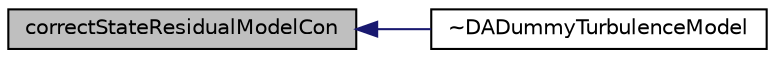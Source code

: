 digraph "correctStateResidualModelCon"
{
  bgcolor="transparent";
  edge [fontname="Helvetica",fontsize="10",labelfontname="Helvetica",labelfontsize="10"];
  node [fontname="Helvetica",fontsize="10",shape=record];
  rankdir="LR";
  Node27 [label="correctStateResidualModelCon",height=0.2,width=0.4,color="black", fillcolor="grey75", style="filled", fontcolor="black"];
  Node27 -> Node28 [dir="back",color="midnightblue",fontsize="10",style="solid",fontname="Helvetica"];
  Node28 [label="~DADummyTurbulenceModel",height=0.2,width=0.4,color="black",URL="$classFoam_1_1DADummyTurbulenceModel.html#a41095d4a3512778954bbc8baf6675a6f"];
}
